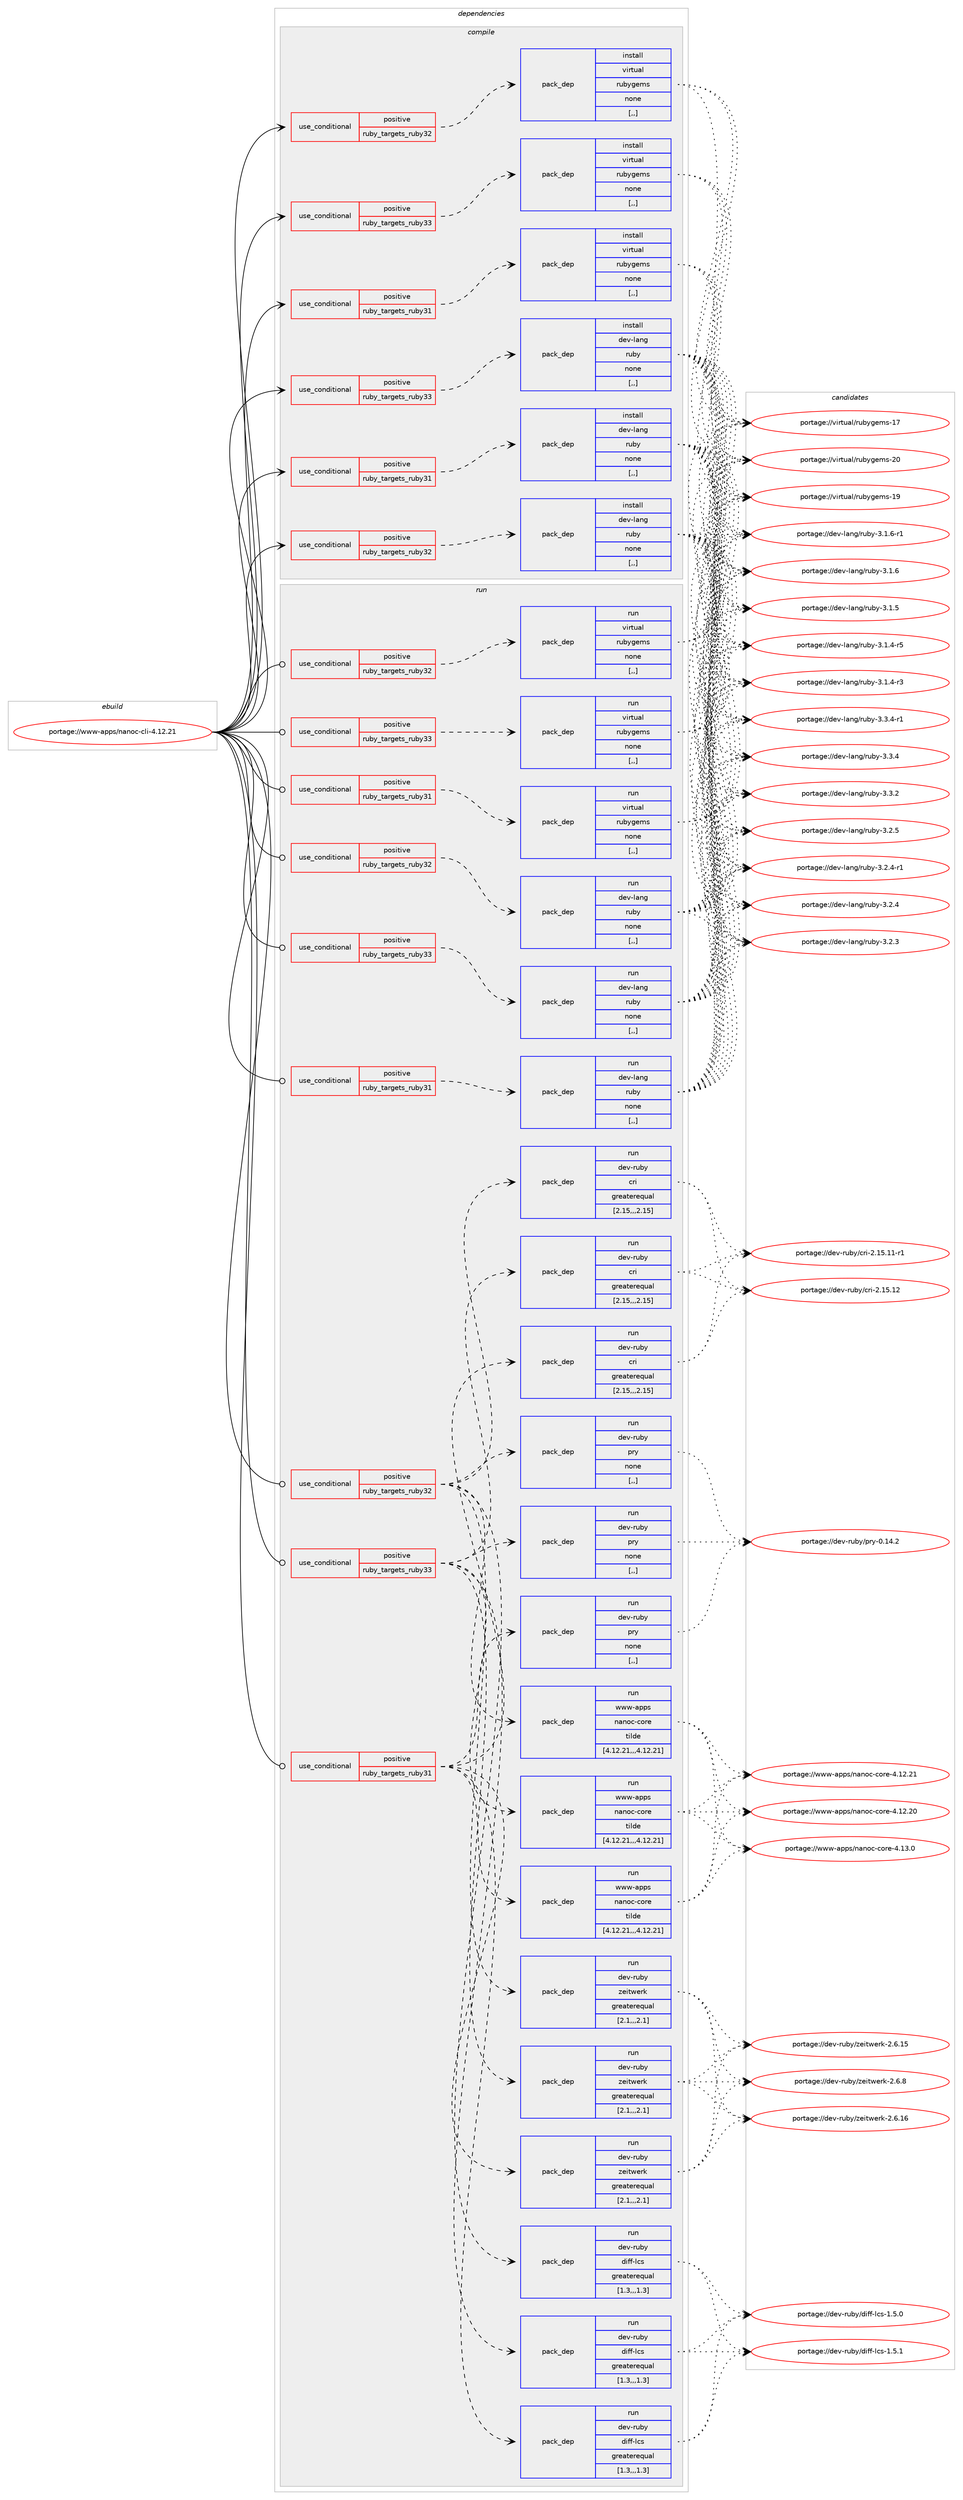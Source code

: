 digraph prolog {

# *************
# Graph options
# *************

newrank=true;
concentrate=true;
compound=true;
graph [rankdir=LR,fontname=Helvetica,fontsize=10,ranksep=1.5];#, ranksep=2.5, nodesep=0.2];
edge  [arrowhead=vee];
node  [fontname=Helvetica,fontsize=10];

# **********
# The ebuild
# **********

subgraph cluster_leftcol {
color=gray;
label=<<i>ebuild</i>>;
id [label="portage://www-apps/nanoc-cli-4.12.21", color=red, width=4, href="../www-apps/nanoc-cli-4.12.21.svg"];
}

# ****************
# The dependencies
# ****************

subgraph cluster_midcol {
color=gray;
label=<<i>dependencies</i>>;
subgraph cluster_compile {
fillcolor="#eeeeee";
style=filled;
label=<<i>compile</i>>;
subgraph cond119134 {
dependency447358 [label=<<TABLE BORDER="0" CELLBORDER="1" CELLSPACING="0" CELLPADDING="4"><TR><TD ROWSPAN="3" CELLPADDING="10">use_conditional</TD></TR><TR><TD>positive</TD></TR><TR><TD>ruby_targets_ruby31</TD></TR></TABLE>>, shape=none, color=red];
subgraph pack324926 {
dependency447359 [label=<<TABLE BORDER="0" CELLBORDER="1" CELLSPACING="0" CELLPADDING="4" WIDTH="220"><TR><TD ROWSPAN="6" CELLPADDING="30">pack_dep</TD></TR><TR><TD WIDTH="110">install</TD></TR><TR><TD>dev-lang</TD></TR><TR><TD>ruby</TD></TR><TR><TD>none</TD></TR><TR><TD>[,,]</TD></TR></TABLE>>, shape=none, color=blue];
}
dependency447358:e -> dependency447359:w [weight=20,style="dashed",arrowhead="vee"];
}
id:e -> dependency447358:w [weight=20,style="solid",arrowhead="vee"];
subgraph cond119135 {
dependency447360 [label=<<TABLE BORDER="0" CELLBORDER="1" CELLSPACING="0" CELLPADDING="4"><TR><TD ROWSPAN="3" CELLPADDING="10">use_conditional</TD></TR><TR><TD>positive</TD></TR><TR><TD>ruby_targets_ruby31</TD></TR></TABLE>>, shape=none, color=red];
subgraph pack324927 {
dependency447361 [label=<<TABLE BORDER="0" CELLBORDER="1" CELLSPACING="0" CELLPADDING="4" WIDTH="220"><TR><TD ROWSPAN="6" CELLPADDING="30">pack_dep</TD></TR><TR><TD WIDTH="110">install</TD></TR><TR><TD>virtual</TD></TR><TR><TD>rubygems</TD></TR><TR><TD>none</TD></TR><TR><TD>[,,]</TD></TR></TABLE>>, shape=none, color=blue];
}
dependency447360:e -> dependency447361:w [weight=20,style="dashed",arrowhead="vee"];
}
id:e -> dependency447360:w [weight=20,style="solid",arrowhead="vee"];
subgraph cond119136 {
dependency447362 [label=<<TABLE BORDER="0" CELLBORDER="1" CELLSPACING="0" CELLPADDING="4"><TR><TD ROWSPAN="3" CELLPADDING="10">use_conditional</TD></TR><TR><TD>positive</TD></TR><TR><TD>ruby_targets_ruby32</TD></TR></TABLE>>, shape=none, color=red];
subgraph pack324928 {
dependency447363 [label=<<TABLE BORDER="0" CELLBORDER="1" CELLSPACING="0" CELLPADDING="4" WIDTH="220"><TR><TD ROWSPAN="6" CELLPADDING="30">pack_dep</TD></TR><TR><TD WIDTH="110">install</TD></TR><TR><TD>dev-lang</TD></TR><TR><TD>ruby</TD></TR><TR><TD>none</TD></TR><TR><TD>[,,]</TD></TR></TABLE>>, shape=none, color=blue];
}
dependency447362:e -> dependency447363:w [weight=20,style="dashed",arrowhead="vee"];
}
id:e -> dependency447362:w [weight=20,style="solid",arrowhead="vee"];
subgraph cond119137 {
dependency447364 [label=<<TABLE BORDER="0" CELLBORDER="1" CELLSPACING="0" CELLPADDING="4"><TR><TD ROWSPAN="3" CELLPADDING="10">use_conditional</TD></TR><TR><TD>positive</TD></TR><TR><TD>ruby_targets_ruby32</TD></TR></TABLE>>, shape=none, color=red];
subgraph pack324929 {
dependency447365 [label=<<TABLE BORDER="0" CELLBORDER="1" CELLSPACING="0" CELLPADDING="4" WIDTH="220"><TR><TD ROWSPAN="6" CELLPADDING="30">pack_dep</TD></TR><TR><TD WIDTH="110">install</TD></TR><TR><TD>virtual</TD></TR><TR><TD>rubygems</TD></TR><TR><TD>none</TD></TR><TR><TD>[,,]</TD></TR></TABLE>>, shape=none, color=blue];
}
dependency447364:e -> dependency447365:w [weight=20,style="dashed",arrowhead="vee"];
}
id:e -> dependency447364:w [weight=20,style="solid",arrowhead="vee"];
subgraph cond119138 {
dependency447366 [label=<<TABLE BORDER="0" CELLBORDER="1" CELLSPACING="0" CELLPADDING="4"><TR><TD ROWSPAN="3" CELLPADDING="10">use_conditional</TD></TR><TR><TD>positive</TD></TR><TR><TD>ruby_targets_ruby33</TD></TR></TABLE>>, shape=none, color=red];
subgraph pack324930 {
dependency447367 [label=<<TABLE BORDER="0" CELLBORDER="1" CELLSPACING="0" CELLPADDING="4" WIDTH="220"><TR><TD ROWSPAN="6" CELLPADDING="30">pack_dep</TD></TR><TR><TD WIDTH="110">install</TD></TR><TR><TD>dev-lang</TD></TR><TR><TD>ruby</TD></TR><TR><TD>none</TD></TR><TR><TD>[,,]</TD></TR></TABLE>>, shape=none, color=blue];
}
dependency447366:e -> dependency447367:w [weight=20,style="dashed",arrowhead="vee"];
}
id:e -> dependency447366:w [weight=20,style="solid",arrowhead="vee"];
subgraph cond119139 {
dependency447368 [label=<<TABLE BORDER="0" CELLBORDER="1" CELLSPACING="0" CELLPADDING="4"><TR><TD ROWSPAN="3" CELLPADDING="10">use_conditional</TD></TR><TR><TD>positive</TD></TR><TR><TD>ruby_targets_ruby33</TD></TR></TABLE>>, shape=none, color=red];
subgraph pack324931 {
dependency447369 [label=<<TABLE BORDER="0" CELLBORDER="1" CELLSPACING="0" CELLPADDING="4" WIDTH="220"><TR><TD ROWSPAN="6" CELLPADDING="30">pack_dep</TD></TR><TR><TD WIDTH="110">install</TD></TR><TR><TD>virtual</TD></TR><TR><TD>rubygems</TD></TR><TR><TD>none</TD></TR><TR><TD>[,,]</TD></TR></TABLE>>, shape=none, color=blue];
}
dependency447368:e -> dependency447369:w [weight=20,style="dashed",arrowhead="vee"];
}
id:e -> dependency447368:w [weight=20,style="solid",arrowhead="vee"];
}
subgraph cluster_compileandrun {
fillcolor="#eeeeee";
style=filled;
label=<<i>compile and run</i>>;
}
subgraph cluster_run {
fillcolor="#eeeeee";
style=filled;
label=<<i>run</i>>;
subgraph cond119140 {
dependency447370 [label=<<TABLE BORDER="0" CELLBORDER="1" CELLSPACING="0" CELLPADDING="4"><TR><TD ROWSPAN="3" CELLPADDING="10">use_conditional</TD></TR><TR><TD>positive</TD></TR><TR><TD>ruby_targets_ruby31</TD></TR></TABLE>>, shape=none, color=red];
subgraph pack324932 {
dependency447371 [label=<<TABLE BORDER="0" CELLBORDER="1" CELLSPACING="0" CELLPADDING="4" WIDTH="220"><TR><TD ROWSPAN="6" CELLPADDING="30">pack_dep</TD></TR><TR><TD WIDTH="110">run</TD></TR><TR><TD>dev-lang</TD></TR><TR><TD>ruby</TD></TR><TR><TD>none</TD></TR><TR><TD>[,,]</TD></TR></TABLE>>, shape=none, color=blue];
}
dependency447370:e -> dependency447371:w [weight=20,style="dashed",arrowhead="vee"];
}
id:e -> dependency447370:w [weight=20,style="solid",arrowhead="odot"];
subgraph cond119141 {
dependency447372 [label=<<TABLE BORDER="0" CELLBORDER="1" CELLSPACING="0" CELLPADDING="4"><TR><TD ROWSPAN="3" CELLPADDING="10">use_conditional</TD></TR><TR><TD>positive</TD></TR><TR><TD>ruby_targets_ruby31</TD></TR></TABLE>>, shape=none, color=red];
subgraph pack324933 {
dependency447373 [label=<<TABLE BORDER="0" CELLBORDER="1" CELLSPACING="0" CELLPADDING="4" WIDTH="220"><TR><TD ROWSPAN="6" CELLPADDING="30">pack_dep</TD></TR><TR><TD WIDTH="110">run</TD></TR><TR><TD>dev-ruby</TD></TR><TR><TD>cri</TD></TR><TR><TD>greaterequal</TD></TR><TR><TD>[2.15,,,2.15]</TD></TR></TABLE>>, shape=none, color=blue];
}
dependency447372:e -> dependency447373:w [weight=20,style="dashed",arrowhead="vee"];
subgraph pack324934 {
dependency447374 [label=<<TABLE BORDER="0" CELLBORDER="1" CELLSPACING="0" CELLPADDING="4" WIDTH="220"><TR><TD ROWSPAN="6" CELLPADDING="30">pack_dep</TD></TR><TR><TD WIDTH="110">run</TD></TR><TR><TD>dev-ruby</TD></TR><TR><TD>diff-lcs</TD></TR><TR><TD>greaterequal</TD></TR><TR><TD>[1.3,,,1.3]</TD></TR></TABLE>>, shape=none, color=blue];
}
dependency447372:e -> dependency447374:w [weight=20,style="dashed",arrowhead="vee"];
subgraph pack324935 {
dependency447375 [label=<<TABLE BORDER="0" CELLBORDER="1" CELLSPACING="0" CELLPADDING="4" WIDTH="220"><TR><TD ROWSPAN="6" CELLPADDING="30">pack_dep</TD></TR><TR><TD WIDTH="110">run</TD></TR><TR><TD>www-apps</TD></TR><TR><TD>nanoc-core</TD></TR><TR><TD>tilde</TD></TR><TR><TD>[4.12.21,,,4.12.21]</TD></TR></TABLE>>, shape=none, color=blue];
}
dependency447372:e -> dependency447375:w [weight=20,style="dashed",arrowhead="vee"];
subgraph pack324936 {
dependency447376 [label=<<TABLE BORDER="0" CELLBORDER="1" CELLSPACING="0" CELLPADDING="4" WIDTH="220"><TR><TD ROWSPAN="6" CELLPADDING="30">pack_dep</TD></TR><TR><TD WIDTH="110">run</TD></TR><TR><TD>dev-ruby</TD></TR><TR><TD>pry</TD></TR><TR><TD>none</TD></TR><TR><TD>[,,]</TD></TR></TABLE>>, shape=none, color=blue];
}
dependency447372:e -> dependency447376:w [weight=20,style="dashed",arrowhead="vee"];
subgraph pack324937 {
dependency447377 [label=<<TABLE BORDER="0" CELLBORDER="1" CELLSPACING="0" CELLPADDING="4" WIDTH="220"><TR><TD ROWSPAN="6" CELLPADDING="30">pack_dep</TD></TR><TR><TD WIDTH="110">run</TD></TR><TR><TD>dev-ruby</TD></TR><TR><TD>zeitwerk</TD></TR><TR><TD>greaterequal</TD></TR><TR><TD>[2.1,,,2.1]</TD></TR></TABLE>>, shape=none, color=blue];
}
dependency447372:e -> dependency447377:w [weight=20,style="dashed",arrowhead="vee"];
}
id:e -> dependency447372:w [weight=20,style="solid",arrowhead="odot"];
subgraph cond119142 {
dependency447378 [label=<<TABLE BORDER="0" CELLBORDER="1" CELLSPACING="0" CELLPADDING="4"><TR><TD ROWSPAN="3" CELLPADDING="10">use_conditional</TD></TR><TR><TD>positive</TD></TR><TR><TD>ruby_targets_ruby31</TD></TR></TABLE>>, shape=none, color=red];
subgraph pack324938 {
dependency447379 [label=<<TABLE BORDER="0" CELLBORDER="1" CELLSPACING="0" CELLPADDING="4" WIDTH="220"><TR><TD ROWSPAN="6" CELLPADDING="30">pack_dep</TD></TR><TR><TD WIDTH="110">run</TD></TR><TR><TD>virtual</TD></TR><TR><TD>rubygems</TD></TR><TR><TD>none</TD></TR><TR><TD>[,,]</TD></TR></TABLE>>, shape=none, color=blue];
}
dependency447378:e -> dependency447379:w [weight=20,style="dashed",arrowhead="vee"];
}
id:e -> dependency447378:w [weight=20,style="solid",arrowhead="odot"];
subgraph cond119143 {
dependency447380 [label=<<TABLE BORDER="0" CELLBORDER="1" CELLSPACING="0" CELLPADDING="4"><TR><TD ROWSPAN="3" CELLPADDING="10">use_conditional</TD></TR><TR><TD>positive</TD></TR><TR><TD>ruby_targets_ruby32</TD></TR></TABLE>>, shape=none, color=red];
subgraph pack324939 {
dependency447381 [label=<<TABLE BORDER="0" CELLBORDER="1" CELLSPACING="0" CELLPADDING="4" WIDTH="220"><TR><TD ROWSPAN="6" CELLPADDING="30">pack_dep</TD></TR><TR><TD WIDTH="110">run</TD></TR><TR><TD>dev-lang</TD></TR><TR><TD>ruby</TD></TR><TR><TD>none</TD></TR><TR><TD>[,,]</TD></TR></TABLE>>, shape=none, color=blue];
}
dependency447380:e -> dependency447381:w [weight=20,style="dashed",arrowhead="vee"];
}
id:e -> dependency447380:w [weight=20,style="solid",arrowhead="odot"];
subgraph cond119144 {
dependency447382 [label=<<TABLE BORDER="0" CELLBORDER="1" CELLSPACING="0" CELLPADDING="4"><TR><TD ROWSPAN="3" CELLPADDING="10">use_conditional</TD></TR><TR><TD>positive</TD></TR><TR><TD>ruby_targets_ruby32</TD></TR></TABLE>>, shape=none, color=red];
subgraph pack324940 {
dependency447383 [label=<<TABLE BORDER="0" CELLBORDER="1" CELLSPACING="0" CELLPADDING="4" WIDTH="220"><TR><TD ROWSPAN="6" CELLPADDING="30">pack_dep</TD></TR><TR><TD WIDTH="110">run</TD></TR><TR><TD>dev-ruby</TD></TR><TR><TD>cri</TD></TR><TR><TD>greaterequal</TD></TR><TR><TD>[2.15,,,2.15]</TD></TR></TABLE>>, shape=none, color=blue];
}
dependency447382:e -> dependency447383:w [weight=20,style="dashed",arrowhead="vee"];
subgraph pack324941 {
dependency447384 [label=<<TABLE BORDER="0" CELLBORDER="1" CELLSPACING="0" CELLPADDING="4" WIDTH="220"><TR><TD ROWSPAN="6" CELLPADDING="30">pack_dep</TD></TR><TR><TD WIDTH="110">run</TD></TR><TR><TD>dev-ruby</TD></TR><TR><TD>diff-lcs</TD></TR><TR><TD>greaterequal</TD></TR><TR><TD>[1.3,,,1.3]</TD></TR></TABLE>>, shape=none, color=blue];
}
dependency447382:e -> dependency447384:w [weight=20,style="dashed",arrowhead="vee"];
subgraph pack324942 {
dependency447385 [label=<<TABLE BORDER="0" CELLBORDER="1" CELLSPACING="0" CELLPADDING="4" WIDTH="220"><TR><TD ROWSPAN="6" CELLPADDING="30">pack_dep</TD></TR><TR><TD WIDTH="110">run</TD></TR><TR><TD>www-apps</TD></TR><TR><TD>nanoc-core</TD></TR><TR><TD>tilde</TD></TR><TR><TD>[4.12.21,,,4.12.21]</TD></TR></TABLE>>, shape=none, color=blue];
}
dependency447382:e -> dependency447385:w [weight=20,style="dashed",arrowhead="vee"];
subgraph pack324943 {
dependency447386 [label=<<TABLE BORDER="0" CELLBORDER="1" CELLSPACING="0" CELLPADDING="4" WIDTH="220"><TR><TD ROWSPAN="6" CELLPADDING="30">pack_dep</TD></TR><TR><TD WIDTH="110">run</TD></TR><TR><TD>dev-ruby</TD></TR><TR><TD>pry</TD></TR><TR><TD>none</TD></TR><TR><TD>[,,]</TD></TR></TABLE>>, shape=none, color=blue];
}
dependency447382:e -> dependency447386:w [weight=20,style="dashed",arrowhead="vee"];
subgraph pack324944 {
dependency447387 [label=<<TABLE BORDER="0" CELLBORDER="1" CELLSPACING="0" CELLPADDING="4" WIDTH="220"><TR><TD ROWSPAN="6" CELLPADDING="30">pack_dep</TD></TR><TR><TD WIDTH="110">run</TD></TR><TR><TD>dev-ruby</TD></TR><TR><TD>zeitwerk</TD></TR><TR><TD>greaterequal</TD></TR><TR><TD>[2.1,,,2.1]</TD></TR></TABLE>>, shape=none, color=blue];
}
dependency447382:e -> dependency447387:w [weight=20,style="dashed",arrowhead="vee"];
}
id:e -> dependency447382:w [weight=20,style="solid",arrowhead="odot"];
subgraph cond119145 {
dependency447388 [label=<<TABLE BORDER="0" CELLBORDER="1" CELLSPACING="0" CELLPADDING="4"><TR><TD ROWSPAN="3" CELLPADDING="10">use_conditional</TD></TR><TR><TD>positive</TD></TR><TR><TD>ruby_targets_ruby32</TD></TR></TABLE>>, shape=none, color=red];
subgraph pack324945 {
dependency447389 [label=<<TABLE BORDER="0" CELLBORDER="1" CELLSPACING="0" CELLPADDING="4" WIDTH="220"><TR><TD ROWSPAN="6" CELLPADDING="30">pack_dep</TD></TR><TR><TD WIDTH="110">run</TD></TR><TR><TD>virtual</TD></TR><TR><TD>rubygems</TD></TR><TR><TD>none</TD></TR><TR><TD>[,,]</TD></TR></TABLE>>, shape=none, color=blue];
}
dependency447388:e -> dependency447389:w [weight=20,style="dashed",arrowhead="vee"];
}
id:e -> dependency447388:w [weight=20,style="solid",arrowhead="odot"];
subgraph cond119146 {
dependency447390 [label=<<TABLE BORDER="0" CELLBORDER="1" CELLSPACING="0" CELLPADDING="4"><TR><TD ROWSPAN="3" CELLPADDING="10">use_conditional</TD></TR><TR><TD>positive</TD></TR><TR><TD>ruby_targets_ruby33</TD></TR></TABLE>>, shape=none, color=red];
subgraph pack324946 {
dependency447391 [label=<<TABLE BORDER="0" CELLBORDER="1" CELLSPACING="0" CELLPADDING="4" WIDTH="220"><TR><TD ROWSPAN="6" CELLPADDING="30">pack_dep</TD></TR><TR><TD WIDTH="110">run</TD></TR><TR><TD>dev-lang</TD></TR><TR><TD>ruby</TD></TR><TR><TD>none</TD></TR><TR><TD>[,,]</TD></TR></TABLE>>, shape=none, color=blue];
}
dependency447390:e -> dependency447391:w [weight=20,style="dashed",arrowhead="vee"];
}
id:e -> dependency447390:w [weight=20,style="solid",arrowhead="odot"];
subgraph cond119147 {
dependency447392 [label=<<TABLE BORDER="0" CELLBORDER="1" CELLSPACING="0" CELLPADDING="4"><TR><TD ROWSPAN="3" CELLPADDING="10">use_conditional</TD></TR><TR><TD>positive</TD></TR><TR><TD>ruby_targets_ruby33</TD></TR></TABLE>>, shape=none, color=red];
subgraph pack324947 {
dependency447393 [label=<<TABLE BORDER="0" CELLBORDER="1" CELLSPACING="0" CELLPADDING="4" WIDTH="220"><TR><TD ROWSPAN="6" CELLPADDING="30">pack_dep</TD></TR><TR><TD WIDTH="110">run</TD></TR><TR><TD>dev-ruby</TD></TR><TR><TD>cri</TD></TR><TR><TD>greaterequal</TD></TR><TR><TD>[2.15,,,2.15]</TD></TR></TABLE>>, shape=none, color=blue];
}
dependency447392:e -> dependency447393:w [weight=20,style="dashed",arrowhead="vee"];
subgraph pack324948 {
dependency447394 [label=<<TABLE BORDER="0" CELLBORDER="1" CELLSPACING="0" CELLPADDING="4" WIDTH="220"><TR><TD ROWSPAN="6" CELLPADDING="30">pack_dep</TD></TR><TR><TD WIDTH="110">run</TD></TR><TR><TD>dev-ruby</TD></TR><TR><TD>diff-lcs</TD></TR><TR><TD>greaterequal</TD></TR><TR><TD>[1.3,,,1.3]</TD></TR></TABLE>>, shape=none, color=blue];
}
dependency447392:e -> dependency447394:w [weight=20,style="dashed",arrowhead="vee"];
subgraph pack324949 {
dependency447395 [label=<<TABLE BORDER="0" CELLBORDER="1" CELLSPACING="0" CELLPADDING="4" WIDTH="220"><TR><TD ROWSPAN="6" CELLPADDING="30">pack_dep</TD></TR><TR><TD WIDTH="110">run</TD></TR><TR><TD>www-apps</TD></TR><TR><TD>nanoc-core</TD></TR><TR><TD>tilde</TD></TR><TR><TD>[4.12.21,,,4.12.21]</TD></TR></TABLE>>, shape=none, color=blue];
}
dependency447392:e -> dependency447395:w [weight=20,style="dashed",arrowhead="vee"];
subgraph pack324950 {
dependency447396 [label=<<TABLE BORDER="0" CELLBORDER="1" CELLSPACING="0" CELLPADDING="4" WIDTH="220"><TR><TD ROWSPAN="6" CELLPADDING="30">pack_dep</TD></TR><TR><TD WIDTH="110">run</TD></TR><TR><TD>dev-ruby</TD></TR><TR><TD>pry</TD></TR><TR><TD>none</TD></TR><TR><TD>[,,]</TD></TR></TABLE>>, shape=none, color=blue];
}
dependency447392:e -> dependency447396:w [weight=20,style="dashed",arrowhead="vee"];
subgraph pack324951 {
dependency447397 [label=<<TABLE BORDER="0" CELLBORDER="1" CELLSPACING="0" CELLPADDING="4" WIDTH="220"><TR><TD ROWSPAN="6" CELLPADDING="30">pack_dep</TD></TR><TR><TD WIDTH="110">run</TD></TR><TR><TD>dev-ruby</TD></TR><TR><TD>zeitwerk</TD></TR><TR><TD>greaterequal</TD></TR><TR><TD>[2.1,,,2.1]</TD></TR></TABLE>>, shape=none, color=blue];
}
dependency447392:e -> dependency447397:w [weight=20,style="dashed",arrowhead="vee"];
}
id:e -> dependency447392:w [weight=20,style="solid",arrowhead="odot"];
subgraph cond119148 {
dependency447398 [label=<<TABLE BORDER="0" CELLBORDER="1" CELLSPACING="0" CELLPADDING="4"><TR><TD ROWSPAN="3" CELLPADDING="10">use_conditional</TD></TR><TR><TD>positive</TD></TR><TR><TD>ruby_targets_ruby33</TD></TR></TABLE>>, shape=none, color=red];
subgraph pack324952 {
dependency447399 [label=<<TABLE BORDER="0" CELLBORDER="1" CELLSPACING="0" CELLPADDING="4" WIDTH="220"><TR><TD ROWSPAN="6" CELLPADDING="30">pack_dep</TD></TR><TR><TD WIDTH="110">run</TD></TR><TR><TD>virtual</TD></TR><TR><TD>rubygems</TD></TR><TR><TD>none</TD></TR><TR><TD>[,,]</TD></TR></TABLE>>, shape=none, color=blue];
}
dependency447398:e -> dependency447399:w [weight=20,style="dashed",arrowhead="vee"];
}
id:e -> dependency447398:w [weight=20,style="solid",arrowhead="odot"];
}
}

# **************
# The candidates
# **************

subgraph cluster_choices {
rank=same;
color=gray;
label=<<i>candidates</i>>;

subgraph choice324926 {
color=black;
nodesep=1;
choice100101118451089711010347114117981214551465146524511449 [label="portage://dev-lang/ruby-3.3.4-r1", color=red, width=4,href="../dev-lang/ruby-3.3.4-r1.svg"];
choice10010111845108971101034711411798121455146514652 [label="portage://dev-lang/ruby-3.3.4", color=red, width=4,href="../dev-lang/ruby-3.3.4.svg"];
choice10010111845108971101034711411798121455146514650 [label="portage://dev-lang/ruby-3.3.2", color=red, width=4,href="../dev-lang/ruby-3.3.2.svg"];
choice10010111845108971101034711411798121455146504653 [label="portage://dev-lang/ruby-3.2.5", color=red, width=4,href="../dev-lang/ruby-3.2.5.svg"];
choice100101118451089711010347114117981214551465046524511449 [label="portage://dev-lang/ruby-3.2.4-r1", color=red, width=4,href="../dev-lang/ruby-3.2.4-r1.svg"];
choice10010111845108971101034711411798121455146504652 [label="portage://dev-lang/ruby-3.2.4", color=red, width=4,href="../dev-lang/ruby-3.2.4.svg"];
choice10010111845108971101034711411798121455146504651 [label="portage://dev-lang/ruby-3.2.3", color=red, width=4,href="../dev-lang/ruby-3.2.3.svg"];
choice100101118451089711010347114117981214551464946544511449 [label="portage://dev-lang/ruby-3.1.6-r1", color=red, width=4,href="../dev-lang/ruby-3.1.6-r1.svg"];
choice10010111845108971101034711411798121455146494654 [label="portage://dev-lang/ruby-3.1.6", color=red, width=4,href="../dev-lang/ruby-3.1.6.svg"];
choice10010111845108971101034711411798121455146494653 [label="portage://dev-lang/ruby-3.1.5", color=red, width=4,href="../dev-lang/ruby-3.1.5.svg"];
choice100101118451089711010347114117981214551464946524511453 [label="portage://dev-lang/ruby-3.1.4-r5", color=red, width=4,href="../dev-lang/ruby-3.1.4-r5.svg"];
choice100101118451089711010347114117981214551464946524511451 [label="portage://dev-lang/ruby-3.1.4-r3", color=red, width=4,href="../dev-lang/ruby-3.1.4-r3.svg"];
dependency447359:e -> choice100101118451089711010347114117981214551465146524511449:w [style=dotted,weight="100"];
dependency447359:e -> choice10010111845108971101034711411798121455146514652:w [style=dotted,weight="100"];
dependency447359:e -> choice10010111845108971101034711411798121455146514650:w [style=dotted,weight="100"];
dependency447359:e -> choice10010111845108971101034711411798121455146504653:w [style=dotted,weight="100"];
dependency447359:e -> choice100101118451089711010347114117981214551465046524511449:w [style=dotted,weight="100"];
dependency447359:e -> choice10010111845108971101034711411798121455146504652:w [style=dotted,weight="100"];
dependency447359:e -> choice10010111845108971101034711411798121455146504651:w [style=dotted,weight="100"];
dependency447359:e -> choice100101118451089711010347114117981214551464946544511449:w [style=dotted,weight="100"];
dependency447359:e -> choice10010111845108971101034711411798121455146494654:w [style=dotted,weight="100"];
dependency447359:e -> choice10010111845108971101034711411798121455146494653:w [style=dotted,weight="100"];
dependency447359:e -> choice100101118451089711010347114117981214551464946524511453:w [style=dotted,weight="100"];
dependency447359:e -> choice100101118451089711010347114117981214551464946524511451:w [style=dotted,weight="100"];
}
subgraph choice324927 {
color=black;
nodesep=1;
choice118105114116117971084711411798121103101109115455048 [label="portage://virtual/rubygems-20", color=red, width=4,href="../virtual/rubygems-20.svg"];
choice118105114116117971084711411798121103101109115454957 [label="portage://virtual/rubygems-19", color=red, width=4,href="../virtual/rubygems-19.svg"];
choice118105114116117971084711411798121103101109115454955 [label="portage://virtual/rubygems-17", color=red, width=4,href="../virtual/rubygems-17.svg"];
dependency447361:e -> choice118105114116117971084711411798121103101109115455048:w [style=dotted,weight="100"];
dependency447361:e -> choice118105114116117971084711411798121103101109115454957:w [style=dotted,weight="100"];
dependency447361:e -> choice118105114116117971084711411798121103101109115454955:w [style=dotted,weight="100"];
}
subgraph choice324928 {
color=black;
nodesep=1;
choice100101118451089711010347114117981214551465146524511449 [label="portage://dev-lang/ruby-3.3.4-r1", color=red, width=4,href="../dev-lang/ruby-3.3.4-r1.svg"];
choice10010111845108971101034711411798121455146514652 [label="portage://dev-lang/ruby-3.3.4", color=red, width=4,href="../dev-lang/ruby-3.3.4.svg"];
choice10010111845108971101034711411798121455146514650 [label="portage://dev-lang/ruby-3.3.2", color=red, width=4,href="../dev-lang/ruby-3.3.2.svg"];
choice10010111845108971101034711411798121455146504653 [label="portage://dev-lang/ruby-3.2.5", color=red, width=4,href="../dev-lang/ruby-3.2.5.svg"];
choice100101118451089711010347114117981214551465046524511449 [label="portage://dev-lang/ruby-3.2.4-r1", color=red, width=4,href="../dev-lang/ruby-3.2.4-r1.svg"];
choice10010111845108971101034711411798121455146504652 [label="portage://dev-lang/ruby-3.2.4", color=red, width=4,href="../dev-lang/ruby-3.2.4.svg"];
choice10010111845108971101034711411798121455146504651 [label="portage://dev-lang/ruby-3.2.3", color=red, width=4,href="../dev-lang/ruby-3.2.3.svg"];
choice100101118451089711010347114117981214551464946544511449 [label="portage://dev-lang/ruby-3.1.6-r1", color=red, width=4,href="../dev-lang/ruby-3.1.6-r1.svg"];
choice10010111845108971101034711411798121455146494654 [label="portage://dev-lang/ruby-3.1.6", color=red, width=4,href="../dev-lang/ruby-3.1.6.svg"];
choice10010111845108971101034711411798121455146494653 [label="portage://dev-lang/ruby-3.1.5", color=red, width=4,href="../dev-lang/ruby-3.1.5.svg"];
choice100101118451089711010347114117981214551464946524511453 [label="portage://dev-lang/ruby-3.1.4-r5", color=red, width=4,href="../dev-lang/ruby-3.1.4-r5.svg"];
choice100101118451089711010347114117981214551464946524511451 [label="portage://dev-lang/ruby-3.1.4-r3", color=red, width=4,href="../dev-lang/ruby-3.1.4-r3.svg"];
dependency447363:e -> choice100101118451089711010347114117981214551465146524511449:w [style=dotted,weight="100"];
dependency447363:e -> choice10010111845108971101034711411798121455146514652:w [style=dotted,weight="100"];
dependency447363:e -> choice10010111845108971101034711411798121455146514650:w [style=dotted,weight="100"];
dependency447363:e -> choice10010111845108971101034711411798121455146504653:w [style=dotted,weight="100"];
dependency447363:e -> choice100101118451089711010347114117981214551465046524511449:w [style=dotted,weight="100"];
dependency447363:e -> choice10010111845108971101034711411798121455146504652:w [style=dotted,weight="100"];
dependency447363:e -> choice10010111845108971101034711411798121455146504651:w [style=dotted,weight="100"];
dependency447363:e -> choice100101118451089711010347114117981214551464946544511449:w [style=dotted,weight="100"];
dependency447363:e -> choice10010111845108971101034711411798121455146494654:w [style=dotted,weight="100"];
dependency447363:e -> choice10010111845108971101034711411798121455146494653:w [style=dotted,weight="100"];
dependency447363:e -> choice100101118451089711010347114117981214551464946524511453:w [style=dotted,weight="100"];
dependency447363:e -> choice100101118451089711010347114117981214551464946524511451:w [style=dotted,weight="100"];
}
subgraph choice324929 {
color=black;
nodesep=1;
choice118105114116117971084711411798121103101109115455048 [label="portage://virtual/rubygems-20", color=red, width=4,href="../virtual/rubygems-20.svg"];
choice118105114116117971084711411798121103101109115454957 [label="portage://virtual/rubygems-19", color=red, width=4,href="../virtual/rubygems-19.svg"];
choice118105114116117971084711411798121103101109115454955 [label="portage://virtual/rubygems-17", color=red, width=4,href="../virtual/rubygems-17.svg"];
dependency447365:e -> choice118105114116117971084711411798121103101109115455048:w [style=dotted,weight="100"];
dependency447365:e -> choice118105114116117971084711411798121103101109115454957:w [style=dotted,weight="100"];
dependency447365:e -> choice118105114116117971084711411798121103101109115454955:w [style=dotted,weight="100"];
}
subgraph choice324930 {
color=black;
nodesep=1;
choice100101118451089711010347114117981214551465146524511449 [label="portage://dev-lang/ruby-3.3.4-r1", color=red, width=4,href="../dev-lang/ruby-3.3.4-r1.svg"];
choice10010111845108971101034711411798121455146514652 [label="portage://dev-lang/ruby-3.3.4", color=red, width=4,href="../dev-lang/ruby-3.3.4.svg"];
choice10010111845108971101034711411798121455146514650 [label="portage://dev-lang/ruby-3.3.2", color=red, width=4,href="../dev-lang/ruby-3.3.2.svg"];
choice10010111845108971101034711411798121455146504653 [label="portage://dev-lang/ruby-3.2.5", color=red, width=4,href="../dev-lang/ruby-3.2.5.svg"];
choice100101118451089711010347114117981214551465046524511449 [label="portage://dev-lang/ruby-3.2.4-r1", color=red, width=4,href="../dev-lang/ruby-3.2.4-r1.svg"];
choice10010111845108971101034711411798121455146504652 [label="portage://dev-lang/ruby-3.2.4", color=red, width=4,href="../dev-lang/ruby-3.2.4.svg"];
choice10010111845108971101034711411798121455146504651 [label="portage://dev-lang/ruby-3.2.3", color=red, width=4,href="../dev-lang/ruby-3.2.3.svg"];
choice100101118451089711010347114117981214551464946544511449 [label="portage://dev-lang/ruby-3.1.6-r1", color=red, width=4,href="../dev-lang/ruby-3.1.6-r1.svg"];
choice10010111845108971101034711411798121455146494654 [label="portage://dev-lang/ruby-3.1.6", color=red, width=4,href="../dev-lang/ruby-3.1.6.svg"];
choice10010111845108971101034711411798121455146494653 [label="portage://dev-lang/ruby-3.1.5", color=red, width=4,href="../dev-lang/ruby-3.1.5.svg"];
choice100101118451089711010347114117981214551464946524511453 [label="portage://dev-lang/ruby-3.1.4-r5", color=red, width=4,href="../dev-lang/ruby-3.1.4-r5.svg"];
choice100101118451089711010347114117981214551464946524511451 [label="portage://dev-lang/ruby-3.1.4-r3", color=red, width=4,href="../dev-lang/ruby-3.1.4-r3.svg"];
dependency447367:e -> choice100101118451089711010347114117981214551465146524511449:w [style=dotted,weight="100"];
dependency447367:e -> choice10010111845108971101034711411798121455146514652:w [style=dotted,weight="100"];
dependency447367:e -> choice10010111845108971101034711411798121455146514650:w [style=dotted,weight="100"];
dependency447367:e -> choice10010111845108971101034711411798121455146504653:w [style=dotted,weight="100"];
dependency447367:e -> choice100101118451089711010347114117981214551465046524511449:w [style=dotted,weight="100"];
dependency447367:e -> choice10010111845108971101034711411798121455146504652:w [style=dotted,weight="100"];
dependency447367:e -> choice10010111845108971101034711411798121455146504651:w [style=dotted,weight="100"];
dependency447367:e -> choice100101118451089711010347114117981214551464946544511449:w [style=dotted,weight="100"];
dependency447367:e -> choice10010111845108971101034711411798121455146494654:w [style=dotted,weight="100"];
dependency447367:e -> choice10010111845108971101034711411798121455146494653:w [style=dotted,weight="100"];
dependency447367:e -> choice100101118451089711010347114117981214551464946524511453:w [style=dotted,weight="100"];
dependency447367:e -> choice100101118451089711010347114117981214551464946524511451:w [style=dotted,weight="100"];
}
subgraph choice324931 {
color=black;
nodesep=1;
choice118105114116117971084711411798121103101109115455048 [label="portage://virtual/rubygems-20", color=red, width=4,href="../virtual/rubygems-20.svg"];
choice118105114116117971084711411798121103101109115454957 [label="portage://virtual/rubygems-19", color=red, width=4,href="../virtual/rubygems-19.svg"];
choice118105114116117971084711411798121103101109115454955 [label="portage://virtual/rubygems-17", color=red, width=4,href="../virtual/rubygems-17.svg"];
dependency447369:e -> choice118105114116117971084711411798121103101109115455048:w [style=dotted,weight="100"];
dependency447369:e -> choice118105114116117971084711411798121103101109115454957:w [style=dotted,weight="100"];
dependency447369:e -> choice118105114116117971084711411798121103101109115454955:w [style=dotted,weight="100"];
}
subgraph choice324932 {
color=black;
nodesep=1;
choice100101118451089711010347114117981214551465146524511449 [label="portage://dev-lang/ruby-3.3.4-r1", color=red, width=4,href="../dev-lang/ruby-3.3.4-r1.svg"];
choice10010111845108971101034711411798121455146514652 [label="portage://dev-lang/ruby-3.3.4", color=red, width=4,href="../dev-lang/ruby-3.3.4.svg"];
choice10010111845108971101034711411798121455146514650 [label="portage://dev-lang/ruby-3.3.2", color=red, width=4,href="../dev-lang/ruby-3.3.2.svg"];
choice10010111845108971101034711411798121455146504653 [label="portage://dev-lang/ruby-3.2.5", color=red, width=4,href="../dev-lang/ruby-3.2.5.svg"];
choice100101118451089711010347114117981214551465046524511449 [label="portage://dev-lang/ruby-3.2.4-r1", color=red, width=4,href="../dev-lang/ruby-3.2.4-r1.svg"];
choice10010111845108971101034711411798121455146504652 [label="portage://dev-lang/ruby-3.2.4", color=red, width=4,href="../dev-lang/ruby-3.2.4.svg"];
choice10010111845108971101034711411798121455146504651 [label="portage://dev-lang/ruby-3.2.3", color=red, width=4,href="../dev-lang/ruby-3.2.3.svg"];
choice100101118451089711010347114117981214551464946544511449 [label="portage://dev-lang/ruby-3.1.6-r1", color=red, width=4,href="../dev-lang/ruby-3.1.6-r1.svg"];
choice10010111845108971101034711411798121455146494654 [label="portage://dev-lang/ruby-3.1.6", color=red, width=4,href="../dev-lang/ruby-3.1.6.svg"];
choice10010111845108971101034711411798121455146494653 [label="portage://dev-lang/ruby-3.1.5", color=red, width=4,href="../dev-lang/ruby-3.1.5.svg"];
choice100101118451089711010347114117981214551464946524511453 [label="portage://dev-lang/ruby-3.1.4-r5", color=red, width=4,href="../dev-lang/ruby-3.1.4-r5.svg"];
choice100101118451089711010347114117981214551464946524511451 [label="portage://dev-lang/ruby-3.1.4-r3", color=red, width=4,href="../dev-lang/ruby-3.1.4-r3.svg"];
dependency447371:e -> choice100101118451089711010347114117981214551465146524511449:w [style=dotted,weight="100"];
dependency447371:e -> choice10010111845108971101034711411798121455146514652:w [style=dotted,weight="100"];
dependency447371:e -> choice10010111845108971101034711411798121455146514650:w [style=dotted,weight="100"];
dependency447371:e -> choice10010111845108971101034711411798121455146504653:w [style=dotted,weight="100"];
dependency447371:e -> choice100101118451089711010347114117981214551465046524511449:w [style=dotted,weight="100"];
dependency447371:e -> choice10010111845108971101034711411798121455146504652:w [style=dotted,weight="100"];
dependency447371:e -> choice10010111845108971101034711411798121455146504651:w [style=dotted,weight="100"];
dependency447371:e -> choice100101118451089711010347114117981214551464946544511449:w [style=dotted,weight="100"];
dependency447371:e -> choice10010111845108971101034711411798121455146494654:w [style=dotted,weight="100"];
dependency447371:e -> choice10010111845108971101034711411798121455146494653:w [style=dotted,weight="100"];
dependency447371:e -> choice100101118451089711010347114117981214551464946524511453:w [style=dotted,weight="100"];
dependency447371:e -> choice100101118451089711010347114117981214551464946524511451:w [style=dotted,weight="100"];
}
subgraph choice324933 {
color=black;
nodesep=1;
choice100101118451141179812147991141054550464953464950 [label="portage://dev-ruby/cri-2.15.12", color=red, width=4,href="../dev-ruby/cri-2.15.12.svg"];
choice1001011184511411798121479911410545504649534649494511449 [label="portage://dev-ruby/cri-2.15.11-r1", color=red, width=4,href="../dev-ruby/cri-2.15.11-r1.svg"];
dependency447373:e -> choice100101118451141179812147991141054550464953464950:w [style=dotted,weight="100"];
dependency447373:e -> choice1001011184511411798121479911410545504649534649494511449:w [style=dotted,weight="100"];
}
subgraph choice324934 {
color=black;
nodesep=1;
choice1001011184511411798121471001051021024510899115454946534649 [label="portage://dev-ruby/diff-lcs-1.5.1", color=red, width=4,href="../dev-ruby/diff-lcs-1.5.1.svg"];
choice1001011184511411798121471001051021024510899115454946534648 [label="portage://dev-ruby/diff-lcs-1.5.0", color=red, width=4,href="../dev-ruby/diff-lcs-1.5.0.svg"];
dependency447374:e -> choice1001011184511411798121471001051021024510899115454946534649:w [style=dotted,weight="100"];
dependency447374:e -> choice1001011184511411798121471001051021024510899115454946534648:w [style=dotted,weight="100"];
}
subgraph choice324935 {
color=black;
nodesep=1;
choice1191191194597112112115471109711011199459911111410145524649514648 [label="portage://www-apps/nanoc-core-4.13.0", color=red, width=4,href="../www-apps/nanoc-core-4.13.0.svg"];
choice119119119459711211211547110971101119945991111141014552464950465049 [label="portage://www-apps/nanoc-core-4.12.21", color=red, width=4,href="../www-apps/nanoc-core-4.12.21.svg"];
choice119119119459711211211547110971101119945991111141014552464950465048 [label="portage://www-apps/nanoc-core-4.12.20", color=red, width=4,href="../www-apps/nanoc-core-4.12.20.svg"];
dependency447375:e -> choice1191191194597112112115471109711011199459911111410145524649514648:w [style=dotted,weight="100"];
dependency447375:e -> choice119119119459711211211547110971101119945991111141014552464950465049:w [style=dotted,weight="100"];
dependency447375:e -> choice119119119459711211211547110971101119945991111141014552464950465048:w [style=dotted,weight="100"];
}
subgraph choice324936 {
color=black;
nodesep=1;
choice10010111845114117981214711211412145484649524650 [label="portage://dev-ruby/pry-0.14.2", color=red, width=4,href="../dev-ruby/pry-0.14.2.svg"];
dependency447376:e -> choice10010111845114117981214711211412145484649524650:w [style=dotted,weight="100"];
}
subgraph choice324937 {
color=black;
nodesep=1;
choice10010111845114117981214712210110511611910111410745504654464954 [label="portage://dev-ruby/zeitwerk-2.6.16", color=red, width=4,href="../dev-ruby/zeitwerk-2.6.16.svg"];
choice10010111845114117981214712210110511611910111410745504654464953 [label="portage://dev-ruby/zeitwerk-2.6.15", color=red, width=4,href="../dev-ruby/zeitwerk-2.6.15.svg"];
choice100101118451141179812147122101105116119101114107455046544656 [label="portage://dev-ruby/zeitwerk-2.6.8", color=red, width=4,href="../dev-ruby/zeitwerk-2.6.8.svg"];
dependency447377:e -> choice10010111845114117981214712210110511611910111410745504654464954:w [style=dotted,weight="100"];
dependency447377:e -> choice10010111845114117981214712210110511611910111410745504654464953:w [style=dotted,weight="100"];
dependency447377:e -> choice100101118451141179812147122101105116119101114107455046544656:w [style=dotted,weight="100"];
}
subgraph choice324938 {
color=black;
nodesep=1;
choice118105114116117971084711411798121103101109115455048 [label="portage://virtual/rubygems-20", color=red, width=4,href="../virtual/rubygems-20.svg"];
choice118105114116117971084711411798121103101109115454957 [label="portage://virtual/rubygems-19", color=red, width=4,href="../virtual/rubygems-19.svg"];
choice118105114116117971084711411798121103101109115454955 [label="portage://virtual/rubygems-17", color=red, width=4,href="../virtual/rubygems-17.svg"];
dependency447379:e -> choice118105114116117971084711411798121103101109115455048:w [style=dotted,weight="100"];
dependency447379:e -> choice118105114116117971084711411798121103101109115454957:w [style=dotted,weight="100"];
dependency447379:e -> choice118105114116117971084711411798121103101109115454955:w [style=dotted,weight="100"];
}
subgraph choice324939 {
color=black;
nodesep=1;
choice100101118451089711010347114117981214551465146524511449 [label="portage://dev-lang/ruby-3.3.4-r1", color=red, width=4,href="../dev-lang/ruby-3.3.4-r1.svg"];
choice10010111845108971101034711411798121455146514652 [label="portage://dev-lang/ruby-3.3.4", color=red, width=4,href="../dev-lang/ruby-3.3.4.svg"];
choice10010111845108971101034711411798121455146514650 [label="portage://dev-lang/ruby-3.3.2", color=red, width=4,href="../dev-lang/ruby-3.3.2.svg"];
choice10010111845108971101034711411798121455146504653 [label="portage://dev-lang/ruby-3.2.5", color=red, width=4,href="../dev-lang/ruby-3.2.5.svg"];
choice100101118451089711010347114117981214551465046524511449 [label="portage://dev-lang/ruby-3.2.4-r1", color=red, width=4,href="../dev-lang/ruby-3.2.4-r1.svg"];
choice10010111845108971101034711411798121455146504652 [label="portage://dev-lang/ruby-3.2.4", color=red, width=4,href="../dev-lang/ruby-3.2.4.svg"];
choice10010111845108971101034711411798121455146504651 [label="portage://dev-lang/ruby-3.2.3", color=red, width=4,href="../dev-lang/ruby-3.2.3.svg"];
choice100101118451089711010347114117981214551464946544511449 [label="portage://dev-lang/ruby-3.1.6-r1", color=red, width=4,href="../dev-lang/ruby-3.1.6-r1.svg"];
choice10010111845108971101034711411798121455146494654 [label="portage://dev-lang/ruby-3.1.6", color=red, width=4,href="../dev-lang/ruby-3.1.6.svg"];
choice10010111845108971101034711411798121455146494653 [label="portage://dev-lang/ruby-3.1.5", color=red, width=4,href="../dev-lang/ruby-3.1.5.svg"];
choice100101118451089711010347114117981214551464946524511453 [label="portage://dev-lang/ruby-3.1.4-r5", color=red, width=4,href="../dev-lang/ruby-3.1.4-r5.svg"];
choice100101118451089711010347114117981214551464946524511451 [label="portage://dev-lang/ruby-3.1.4-r3", color=red, width=4,href="../dev-lang/ruby-3.1.4-r3.svg"];
dependency447381:e -> choice100101118451089711010347114117981214551465146524511449:w [style=dotted,weight="100"];
dependency447381:e -> choice10010111845108971101034711411798121455146514652:w [style=dotted,weight="100"];
dependency447381:e -> choice10010111845108971101034711411798121455146514650:w [style=dotted,weight="100"];
dependency447381:e -> choice10010111845108971101034711411798121455146504653:w [style=dotted,weight="100"];
dependency447381:e -> choice100101118451089711010347114117981214551465046524511449:w [style=dotted,weight="100"];
dependency447381:e -> choice10010111845108971101034711411798121455146504652:w [style=dotted,weight="100"];
dependency447381:e -> choice10010111845108971101034711411798121455146504651:w [style=dotted,weight="100"];
dependency447381:e -> choice100101118451089711010347114117981214551464946544511449:w [style=dotted,weight="100"];
dependency447381:e -> choice10010111845108971101034711411798121455146494654:w [style=dotted,weight="100"];
dependency447381:e -> choice10010111845108971101034711411798121455146494653:w [style=dotted,weight="100"];
dependency447381:e -> choice100101118451089711010347114117981214551464946524511453:w [style=dotted,weight="100"];
dependency447381:e -> choice100101118451089711010347114117981214551464946524511451:w [style=dotted,weight="100"];
}
subgraph choice324940 {
color=black;
nodesep=1;
choice100101118451141179812147991141054550464953464950 [label="portage://dev-ruby/cri-2.15.12", color=red, width=4,href="../dev-ruby/cri-2.15.12.svg"];
choice1001011184511411798121479911410545504649534649494511449 [label="portage://dev-ruby/cri-2.15.11-r1", color=red, width=4,href="../dev-ruby/cri-2.15.11-r1.svg"];
dependency447383:e -> choice100101118451141179812147991141054550464953464950:w [style=dotted,weight="100"];
dependency447383:e -> choice1001011184511411798121479911410545504649534649494511449:w [style=dotted,weight="100"];
}
subgraph choice324941 {
color=black;
nodesep=1;
choice1001011184511411798121471001051021024510899115454946534649 [label="portage://dev-ruby/diff-lcs-1.5.1", color=red, width=4,href="../dev-ruby/diff-lcs-1.5.1.svg"];
choice1001011184511411798121471001051021024510899115454946534648 [label="portage://dev-ruby/diff-lcs-1.5.0", color=red, width=4,href="../dev-ruby/diff-lcs-1.5.0.svg"];
dependency447384:e -> choice1001011184511411798121471001051021024510899115454946534649:w [style=dotted,weight="100"];
dependency447384:e -> choice1001011184511411798121471001051021024510899115454946534648:w [style=dotted,weight="100"];
}
subgraph choice324942 {
color=black;
nodesep=1;
choice1191191194597112112115471109711011199459911111410145524649514648 [label="portage://www-apps/nanoc-core-4.13.0", color=red, width=4,href="../www-apps/nanoc-core-4.13.0.svg"];
choice119119119459711211211547110971101119945991111141014552464950465049 [label="portage://www-apps/nanoc-core-4.12.21", color=red, width=4,href="../www-apps/nanoc-core-4.12.21.svg"];
choice119119119459711211211547110971101119945991111141014552464950465048 [label="portage://www-apps/nanoc-core-4.12.20", color=red, width=4,href="../www-apps/nanoc-core-4.12.20.svg"];
dependency447385:e -> choice1191191194597112112115471109711011199459911111410145524649514648:w [style=dotted,weight="100"];
dependency447385:e -> choice119119119459711211211547110971101119945991111141014552464950465049:w [style=dotted,weight="100"];
dependency447385:e -> choice119119119459711211211547110971101119945991111141014552464950465048:w [style=dotted,weight="100"];
}
subgraph choice324943 {
color=black;
nodesep=1;
choice10010111845114117981214711211412145484649524650 [label="portage://dev-ruby/pry-0.14.2", color=red, width=4,href="../dev-ruby/pry-0.14.2.svg"];
dependency447386:e -> choice10010111845114117981214711211412145484649524650:w [style=dotted,weight="100"];
}
subgraph choice324944 {
color=black;
nodesep=1;
choice10010111845114117981214712210110511611910111410745504654464954 [label="portage://dev-ruby/zeitwerk-2.6.16", color=red, width=4,href="../dev-ruby/zeitwerk-2.6.16.svg"];
choice10010111845114117981214712210110511611910111410745504654464953 [label="portage://dev-ruby/zeitwerk-2.6.15", color=red, width=4,href="../dev-ruby/zeitwerk-2.6.15.svg"];
choice100101118451141179812147122101105116119101114107455046544656 [label="portage://dev-ruby/zeitwerk-2.6.8", color=red, width=4,href="../dev-ruby/zeitwerk-2.6.8.svg"];
dependency447387:e -> choice10010111845114117981214712210110511611910111410745504654464954:w [style=dotted,weight="100"];
dependency447387:e -> choice10010111845114117981214712210110511611910111410745504654464953:w [style=dotted,weight="100"];
dependency447387:e -> choice100101118451141179812147122101105116119101114107455046544656:w [style=dotted,weight="100"];
}
subgraph choice324945 {
color=black;
nodesep=1;
choice118105114116117971084711411798121103101109115455048 [label="portage://virtual/rubygems-20", color=red, width=4,href="../virtual/rubygems-20.svg"];
choice118105114116117971084711411798121103101109115454957 [label="portage://virtual/rubygems-19", color=red, width=4,href="../virtual/rubygems-19.svg"];
choice118105114116117971084711411798121103101109115454955 [label="portage://virtual/rubygems-17", color=red, width=4,href="../virtual/rubygems-17.svg"];
dependency447389:e -> choice118105114116117971084711411798121103101109115455048:w [style=dotted,weight="100"];
dependency447389:e -> choice118105114116117971084711411798121103101109115454957:w [style=dotted,weight="100"];
dependency447389:e -> choice118105114116117971084711411798121103101109115454955:w [style=dotted,weight="100"];
}
subgraph choice324946 {
color=black;
nodesep=1;
choice100101118451089711010347114117981214551465146524511449 [label="portage://dev-lang/ruby-3.3.4-r1", color=red, width=4,href="../dev-lang/ruby-3.3.4-r1.svg"];
choice10010111845108971101034711411798121455146514652 [label="portage://dev-lang/ruby-3.3.4", color=red, width=4,href="../dev-lang/ruby-3.3.4.svg"];
choice10010111845108971101034711411798121455146514650 [label="portage://dev-lang/ruby-3.3.2", color=red, width=4,href="../dev-lang/ruby-3.3.2.svg"];
choice10010111845108971101034711411798121455146504653 [label="portage://dev-lang/ruby-3.2.5", color=red, width=4,href="../dev-lang/ruby-3.2.5.svg"];
choice100101118451089711010347114117981214551465046524511449 [label="portage://dev-lang/ruby-3.2.4-r1", color=red, width=4,href="../dev-lang/ruby-3.2.4-r1.svg"];
choice10010111845108971101034711411798121455146504652 [label="portage://dev-lang/ruby-3.2.4", color=red, width=4,href="../dev-lang/ruby-3.2.4.svg"];
choice10010111845108971101034711411798121455146504651 [label="portage://dev-lang/ruby-3.2.3", color=red, width=4,href="../dev-lang/ruby-3.2.3.svg"];
choice100101118451089711010347114117981214551464946544511449 [label="portage://dev-lang/ruby-3.1.6-r1", color=red, width=4,href="../dev-lang/ruby-3.1.6-r1.svg"];
choice10010111845108971101034711411798121455146494654 [label="portage://dev-lang/ruby-3.1.6", color=red, width=4,href="../dev-lang/ruby-3.1.6.svg"];
choice10010111845108971101034711411798121455146494653 [label="portage://dev-lang/ruby-3.1.5", color=red, width=4,href="../dev-lang/ruby-3.1.5.svg"];
choice100101118451089711010347114117981214551464946524511453 [label="portage://dev-lang/ruby-3.1.4-r5", color=red, width=4,href="../dev-lang/ruby-3.1.4-r5.svg"];
choice100101118451089711010347114117981214551464946524511451 [label="portage://dev-lang/ruby-3.1.4-r3", color=red, width=4,href="../dev-lang/ruby-3.1.4-r3.svg"];
dependency447391:e -> choice100101118451089711010347114117981214551465146524511449:w [style=dotted,weight="100"];
dependency447391:e -> choice10010111845108971101034711411798121455146514652:w [style=dotted,weight="100"];
dependency447391:e -> choice10010111845108971101034711411798121455146514650:w [style=dotted,weight="100"];
dependency447391:e -> choice10010111845108971101034711411798121455146504653:w [style=dotted,weight="100"];
dependency447391:e -> choice100101118451089711010347114117981214551465046524511449:w [style=dotted,weight="100"];
dependency447391:e -> choice10010111845108971101034711411798121455146504652:w [style=dotted,weight="100"];
dependency447391:e -> choice10010111845108971101034711411798121455146504651:w [style=dotted,weight="100"];
dependency447391:e -> choice100101118451089711010347114117981214551464946544511449:w [style=dotted,weight="100"];
dependency447391:e -> choice10010111845108971101034711411798121455146494654:w [style=dotted,weight="100"];
dependency447391:e -> choice10010111845108971101034711411798121455146494653:w [style=dotted,weight="100"];
dependency447391:e -> choice100101118451089711010347114117981214551464946524511453:w [style=dotted,weight="100"];
dependency447391:e -> choice100101118451089711010347114117981214551464946524511451:w [style=dotted,weight="100"];
}
subgraph choice324947 {
color=black;
nodesep=1;
choice100101118451141179812147991141054550464953464950 [label="portage://dev-ruby/cri-2.15.12", color=red, width=4,href="../dev-ruby/cri-2.15.12.svg"];
choice1001011184511411798121479911410545504649534649494511449 [label="portage://dev-ruby/cri-2.15.11-r1", color=red, width=4,href="../dev-ruby/cri-2.15.11-r1.svg"];
dependency447393:e -> choice100101118451141179812147991141054550464953464950:w [style=dotted,weight="100"];
dependency447393:e -> choice1001011184511411798121479911410545504649534649494511449:w [style=dotted,weight="100"];
}
subgraph choice324948 {
color=black;
nodesep=1;
choice1001011184511411798121471001051021024510899115454946534649 [label="portage://dev-ruby/diff-lcs-1.5.1", color=red, width=4,href="../dev-ruby/diff-lcs-1.5.1.svg"];
choice1001011184511411798121471001051021024510899115454946534648 [label="portage://dev-ruby/diff-lcs-1.5.0", color=red, width=4,href="../dev-ruby/diff-lcs-1.5.0.svg"];
dependency447394:e -> choice1001011184511411798121471001051021024510899115454946534649:w [style=dotted,weight="100"];
dependency447394:e -> choice1001011184511411798121471001051021024510899115454946534648:w [style=dotted,weight="100"];
}
subgraph choice324949 {
color=black;
nodesep=1;
choice1191191194597112112115471109711011199459911111410145524649514648 [label="portage://www-apps/nanoc-core-4.13.0", color=red, width=4,href="../www-apps/nanoc-core-4.13.0.svg"];
choice119119119459711211211547110971101119945991111141014552464950465049 [label="portage://www-apps/nanoc-core-4.12.21", color=red, width=4,href="../www-apps/nanoc-core-4.12.21.svg"];
choice119119119459711211211547110971101119945991111141014552464950465048 [label="portage://www-apps/nanoc-core-4.12.20", color=red, width=4,href="../www-apps/nanoc-core-4.12.20.svg"];
dependency447395:e -> choice1191191194597112112115471109711011199459911111410145524649514648:w [style=dotted,weight="100"];
dependency447395:e -> choice119119119459711211211547110971101119945991111141014552464950465049:w [style=dotted,weight="100"];
dependency447395:e -> choice119119119459711211211547110971101119945991111141014552464950465048:w [style=dotted,weight="100"];
}
subgraph choice324950 {
color=black;
nodesep=1;
choice10010111845114117981214711211412145484649524650 [label="portage://dev-ruby/pry-0.14.2", color=red, width=4,href="../dev-ruby/pry-0.14.2.svg"];
dependency447396:e -> choice10010111845114117981214711211412145484649524650:w [style=dotted,weight="100"];
}
subgraph choice324951 {
color=black;
nodesep=1;
choice10010111845114117981214712210110511611910111410745504654464954 [label="portage://dev-ruby/zeitwerk-2.6.16", color=red, width=4,href="../dev-ruby/zeitwerk-2.6.16.svg"];
choice10010111845114117981214712210110511611910111410745504654464953 [label="portage://dev-ruby/zeitwerk-2.6.15", color=red, width=4,href="../dev-ruby/zeitwerk-2.6.15.svg"];
choice100101118451141179812147122101105116119101114107455046544656 [label="portage://dev-ruby/zeitwerk-2.6.8", color=red, width=4,href="../dev-ruby/zeitwerk-2.6.8.svg"];
dependency447397:e -> choice10010111845114117981214712210110511611910111410745504654464954:w [style=dotted,weight="100"];
dependency447397:e -> choice10010111845114117981214712210110511611910111410745504654464953:w [style=dotted,weight="100"];
dependency447397:e -> choice100101118451141179812147122101105116119101114107455046544656:w [style=dotted,weight="100"];
}
subgraph choice324952 {
color=black;
nodesep=1;
choice118105114116117971084711411798121103101109115455048 [label="portage://virtual/rubygems-20", color=red, width=4,href="../virtual/rubygems-20.svg"];
choice118105114116117971084711411798121103101109115454957 [label="portage://virtual/rubygems-19", color=red, width=4,href="../virtual/rubygems-19.svg"];
choice118105114116117971084711411798121103101109115454955 [label="portage://virtual/rubygems-17", color=red, width=4,href="../virtual/rubygems-17.svg"];
dependency447399:e -> choice118105114116117971084711411798121103101109115455048:w [style=dotted,weight="100"];
dependency447399:e -> choice118105114116117971084711411798121103101109115454957:w [style=dotted,weight="100"];
dependency447399:e -> choice118105114116117971084711411798121103101109115454955:w [style=dotted,weight="100"];
}
}

}
